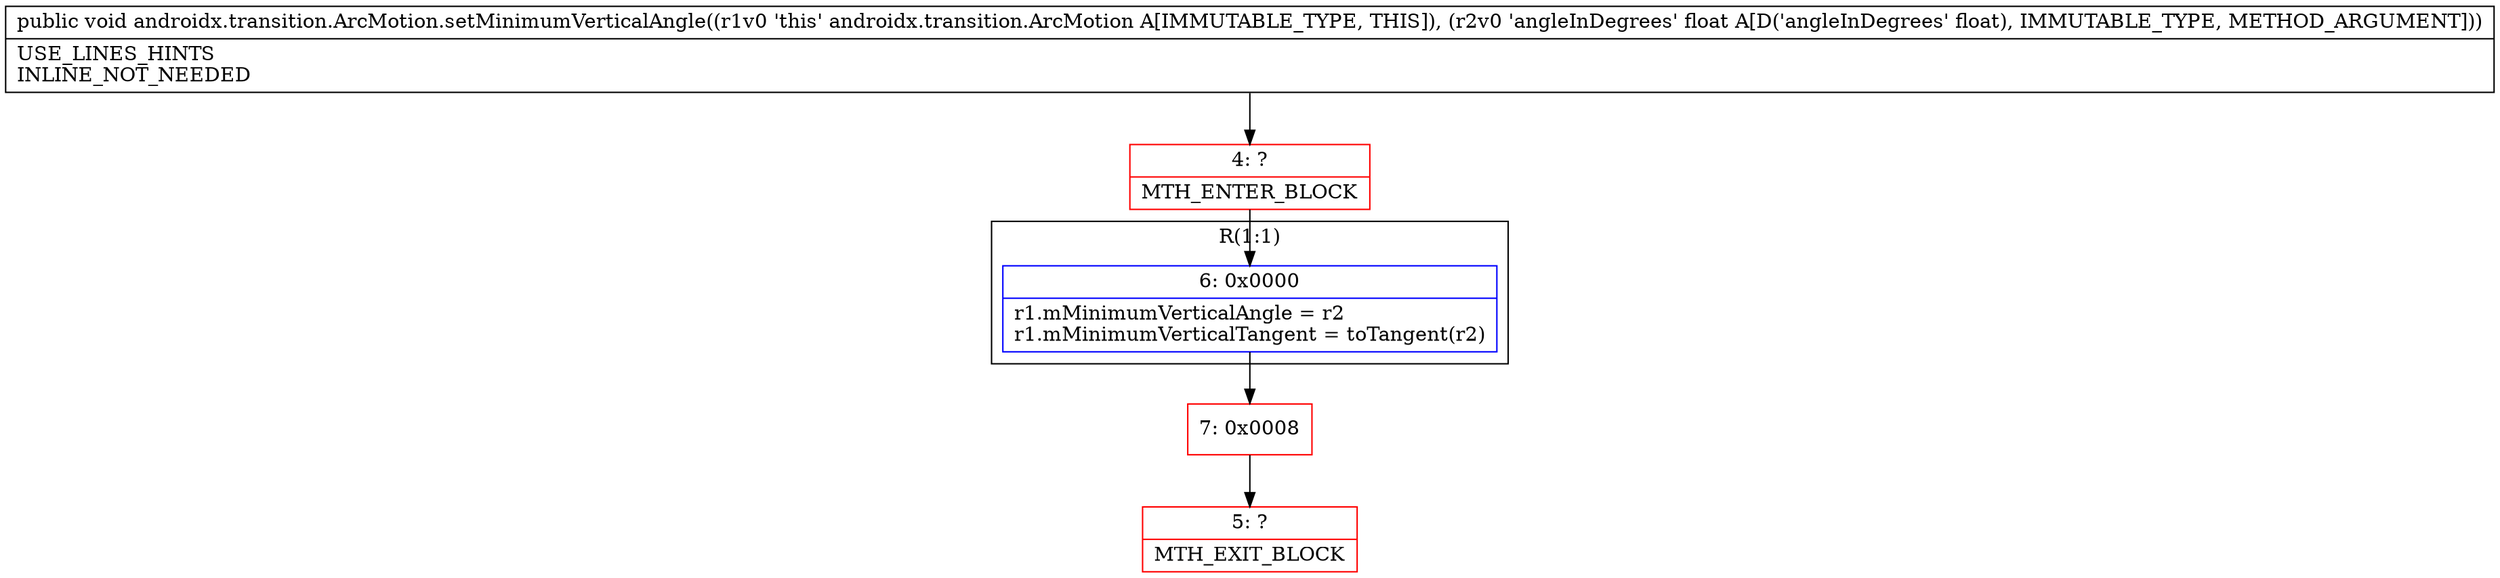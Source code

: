 digraph "CFG forandroidx.transition.ArcMotion.setMinimumVerticalAngle(F)V" {
subgraph cluster_Region_1897961967 {
label = "R(1:1)";
node [shape=record,color=blue];
Node_6 [shape=record,label="{6\:\ 0x0000|r1.mMinimumVerticalAngle = r2\lr1.mMinimumVerticalTangent = toTangent(r2)\l}"];
}
Node_4 [shape=record,color=red,label="{4\:\ ?|MTH_ENTER_BLOCK\l}"];
Node_7 [shape=record,color=red,label="{7\:\ 0x0008}"];
Node_5 [shape=record,color=red,label="{5\:\ ?|MTH_EXIT_BLOCK\l}"];
MethodNode[shape=record,label="{public void androidx.transition.ArcMotion.setMinimumVerticalAngle((r1v0 'this' androidx.transition.ArcMotion A[IMMUTABLE_TYPE, THIS]), (r2v0 'angleInDegrees' float A[D('angleInDegrees' float), IMMUTABLE_TYPE, METHOD_ARGUMENT]))  | USE_LINES_HINTS\lINLINE_NOT_NEEDED\l}"];
MethodNode -> Node_4;Node_6 -> Node_7;
Node_4 -> Node_6;
Node_7 -> Node_5;
}

